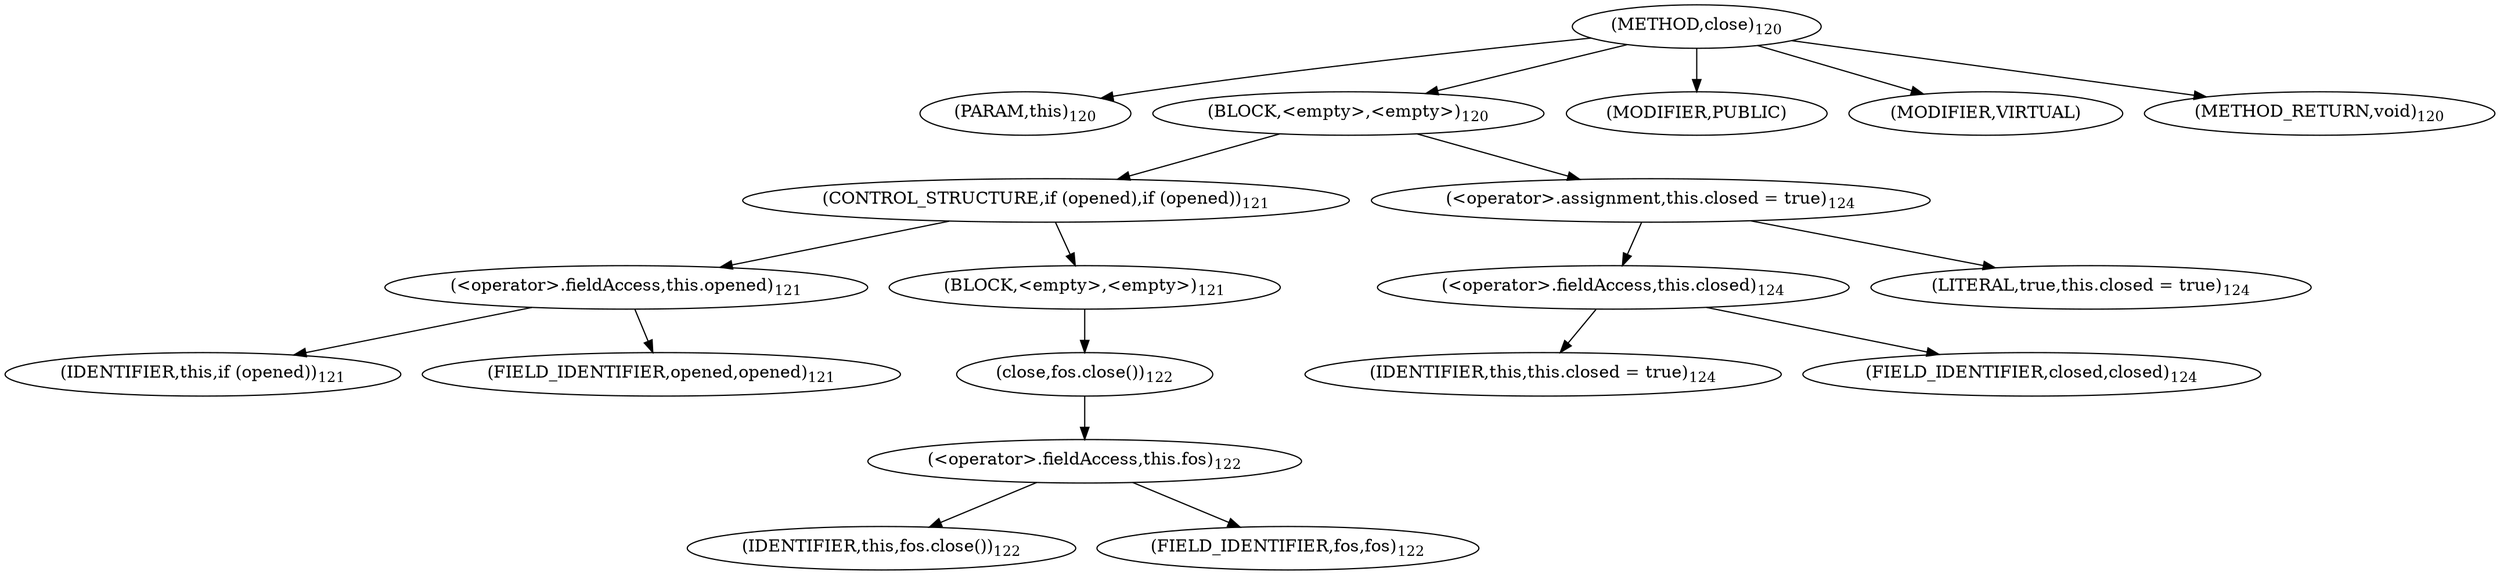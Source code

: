 digraph "close" {  
"105" [label = <(METHOD,close)<SUB>120</SUB>> ]
"106" [label = <(PARAM,this)<SUB>120</SUB>> ]
"107" [label = <(BLOCK,&lt;empty&gt;,&lt;empty&gt;)<SUB>120</SUB>> ]
"108" [label = <(CONTROL_STRUCTURE,if (opened),if (opened))<SUB>121</SUB>> ]
"109" [label = <(&lt;operator&gt;.fieldAccess,this.opened)<SUB>121</SUB>> ]
"110" [label = <(IDENTIFIER,this,if (opened))<SUB>121</SUB>> ]
"111" [label = <(FIELD_IDENTIFIER,opened,opened)<SUB>121</SUB>> ]
"112" [label = <(BLOCK,&lt;empty&gt;,&lt;empty&gt;)<SUB>121</SUB>> ]
"113" [label = <(close,fos.close())<SUB>122</SUB>> ]
"114" [label = <(&lt;operator&gt;.fieldAccess,this.fos)<SUB>122</SUB>> ]
"115" [label = <(IDENTIFIER,this,fos.close())<SUB>122</SUB>> ]
"116" [label = <(FIELD_IDENTIFIER,fos,fos)<SUB>122</SUB>> ]
"117" [label = <(&lt;operator&gt;.assignment,this.closed = true)<SUB>124</SUB>> ]
"118" [label = <(&lt;operator&gt;.fieldAccess,this.closed)<SUB>124</SUB>> ]
"119" [label = <(IDENTIFIER,this,this.closed = true)<SUB>124</SUB>> ]
"120" [label = <(FIELD_IDENTIFIER,closed,closed)<SUB>124</SUB>> ]
"121" [label = <(LITERAL,true,this.closed = true)<SUB>124</SUB>> ]
"122" [label = <(MODIFIER,PUBLIC)> ]
"123" [label = <(MODIFIER,VIRTUAL)> ]
"124" [label = <(METHOD_RETURN,void)<SUB>120</SUB>> ]
  "105" -> "106" 
  "105" -> "107" 
  "105" -> "122" 
  "105" -> "123" 
  "105" -> "124" 
  "107" -> "108" 
  "107" -> "117" 
  "108" -> "109" 
  "108" -> "112" 
  "109" -> "110" 
  "109" -> "111" 
  "112" -> "113" 
  "113" -> "114" 
  "114" -> "115" 
  "114" -> "116" 
  "117" -> "118" 
  "117" -> "121" 
  "118" -> "119" 
  "118" -> "120" 
}
